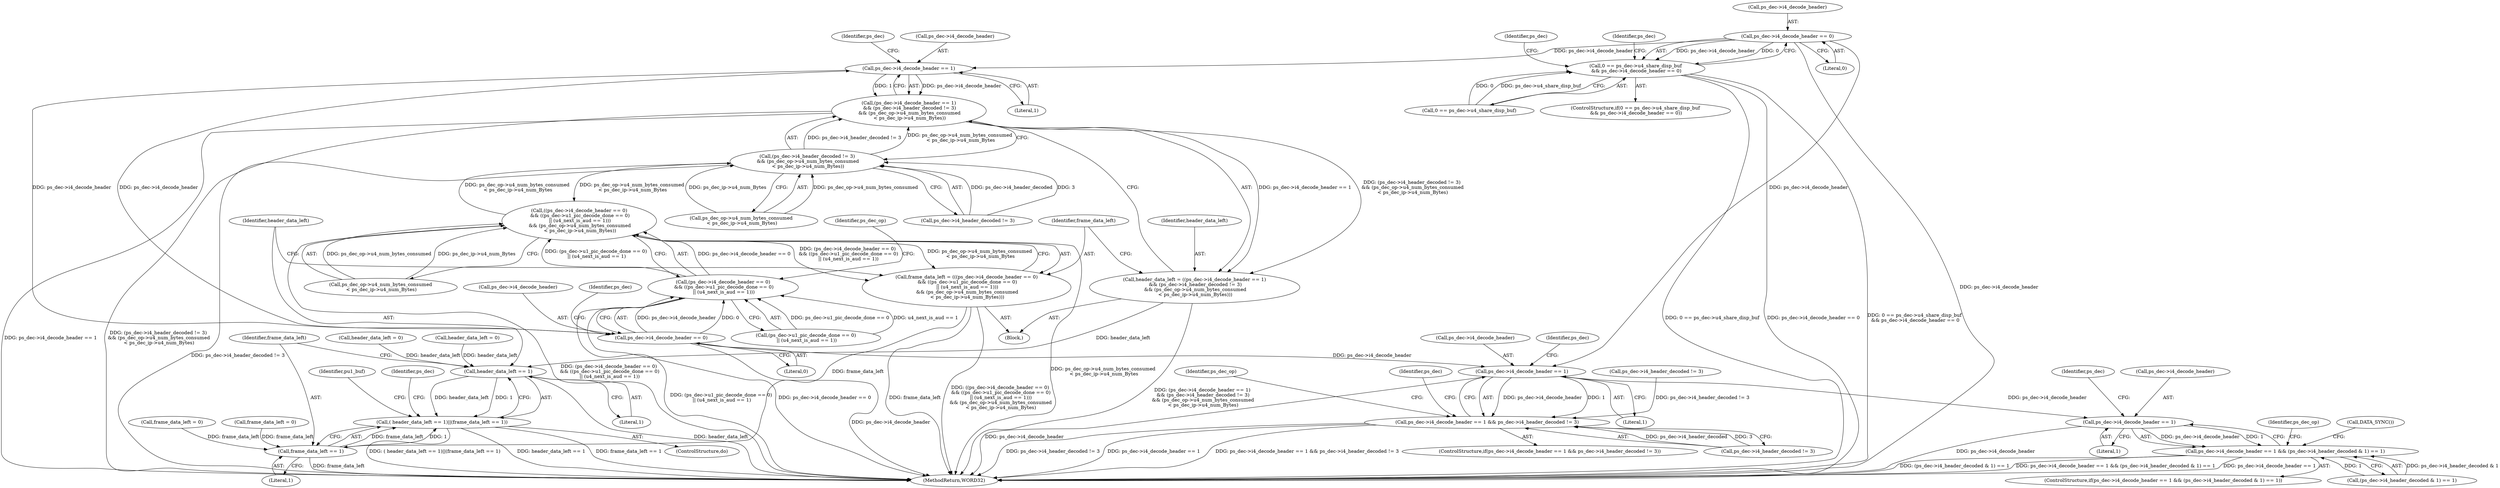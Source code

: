 digraph "0_Android_33ef7de9ddc8ea7eb9cbc440d1cf89957a0c267b@pointer" {
"1000361" [label="(Call,ps_dec->i4_decode_header == 0)"];
"1000355" [label="(Call,0 == ps_dec->u4_share_disp_buf\n && ps_dec->i4_decode_header == 0)"];
"1001422" [label="(Call,ps_dec->i4_decode_header == 1)"];
"1001421" [label="(Call,(ps_dec->i4_decode_header == 1)\n && (ps_dec->i4_header_decoded != 3)\n && (ps_dec_op->u4_num_bytes_consumed\n < ps_dec_ip->u4_num_Bytes))"];
"1001419" [label="(Call,header_data_left = ((ps_dec->i4_decode_header == 1)\n && (ps_dec->i4_header_decoded != 3)\n && (ps_dec_op->u4_num_bytes_consumed\n < ps_dec_ip->u4_num_Bytes)))"];
"1001466" [label="(Call,header_data_left == 1)"];
"1001465" [label="(Call,( header_data_left == 1)||(frame_data_left == 1))"];
"1001444" [label="(Call,ps_dec->i4_decode_header == 0)"];
"1001443" [label="(Call,(ps_dec->i4_decode_header == 0)\n && ((ps_dec->u1_pic_decode_done == 0)\n || (u4_next_is_aud == 1)))"];
"1001442" [label="(Call,((ps_dec->i4_decode_header == 0)\n && ((ps_dec->u1_pic_decode_done == 0)\n || (u4_next_is_aud == 1)))\n && (ps_dec_op->u4_num_bytes_consumed\n < ps_dec_ip->u4_num_Bytes))"];
"1001427" [label="(Call,(ps_dec->i4_header_decoded != 3)\n && (ps_dec_op->u4_num_bytes_consumed\n < ps_dec_ip->u4_num_Bytes))"];
"1001440" [label="(Call,frame_data_left = (((ps_dec->i4_decode_header == 0)\n && ((ps_dec->u1_pic_decode_done == 0)\n || (u4_next_is_aud == 1)))\n && (ps_dec_op->u4_num_bytes_consumed\n < ps_dec_ip->u4_num_Bytes)))"];
"1001469" [label="(Call,frame_data_left == 1)"];
"1001787" [label="(Call,ps_dec->i4_decode_header == 1)"];
"1001786" [label="(Call,ps_dec->i4_decode_header == 1 && ps_dec->i4_header_decoded != 3)"];
"1002124" [label="(Call,ps_dec->i4_decode_header == 1)"];
"1002123" [label="(Call,ps_dec->i4_decode_header == 1 && (ps_dec->i4_header_decoded & 1) == 1)"];
"1001772" [label="(Call,ps_dec->i4_header_decoded != 3)"];
"1001430" [label="(Identifier,ps_dec)"];
"1001422" [label="(Call,ps_dec->i4_decode_header == 1)"];
"1001465" [label="(Call,( header_data_left == 1)||(frame_data_left == 1))"];
"1001788" [label="(Call,ps_dec->i4_decode_header)"];
"1001792" [label="(Call,ps_dec->i4_header_decoded != 3)"];
"1001428" [label="(Call,ps_dec->i4_header_decoded != 3)"];
"1001280" [label="(Call,frame_data_left = 0)"];
"1001476" [label="(Identifier,ps_dec)"];
"1002132" [label="(Identifier,ps_dec)"];
"1002128" [label="(Literal,1)"];
"1000355" [label="(Call,0 == ps_dec->u4_share_disp_buf\n && ps_dec->i4_decode_header == 0)"];
"1001785" [label="(ControlStructure,if(ps_dec->i4_decode_header == 1 && ps_dec->i4_header_decoded != 3))"];
"1002122" [label="(ControlStructure,if(ps_dec->i4_decode_header == 1 && (ps_dec->i4_header_decoded & 1) == 1))"];
"1001421" [label="(Call,(ps_dec->i4_decode_header == 1)\n && (ps_dec->i4_header_decoded != 3)\n && (ps_dec_op->u4_num_bytes_consumed\n < ps_dec_ip->u4_num_Bytes))"];
"1001442" [label="(Call,((ps_dec->i4_decode_header == 0)\n && ((ps_dec->u1_pic_decode_done == 0)\n || (u4_next_is_aud == 1)))\n && (ps_dec_op->u4_num_bytes_consumed\n < ps_dec_ip->u4_num_Bytes))"];
"1000975" [label="(ControlStructure,do)"];
"1000458" [label="(Identifier,ps_dec)"];
"1001471" [label="(Literal,1)"];
"1000200" [label="(Call,frame_data_left = 0)"];
"1001423" [label="(Call,ps_dec->i4_decode_header)"];
"1000361" [label="(Call,ps_dec->i4_decode_header == 0)"];
"1000354" [label="(ControlStructure,if(0 == ps_dec->u4_share_disp_buf\n && ps_dec->i4_decode_header == 0))"];
"1002125" [label="(Call,ps_dec->i4_decode_header)"];
"1000372" [label="(Identifier,ps_dec)"];
"1001433" [label="(Call,ps_dec_op->u4_num_bytes_consumed\n < ps_dec_ip->u4_num_Bytes)"];
"1001791" [label="(Literal,1)"];
"1001441" [label="(Identifier,frame_data_left)"];
"1001458" [label="(Call,ps_dec_op->u4_num_bytes_consumed\n < ps_dec_ip->u4_num_Bytes)"];
"1001787" [label="(Call,ps_dec->i4_decode_header == 1)"];
"1001794" [label="(Identifier,ps_dec)"];
"1002129" [label="(Call,(ps_dec->i4_header_decoded & 1) == 1)"];
"1001800" [label="(Identifier,ps_dec_op)"];
"1001466" [label="(Call,header_data_left == 1)"];
"1001283" [label="(Call,header_data_left = 0)"];
"1001448" [label="(Literal,0)"];
"1001426" [label="(Literal,1)"];
"1001440" [label="(Call,frame_data_left = (((ps_dec->i4_decode_header == 0)\n && ((ps_dec->u1_pic_decode_done == 0)\n || (u4_next_is_aud == 1)))\n && (ps_dec_op->u4_num_bytes_consumed\n < ps_dec_ip->u4_num_Bytes)))"];
"1002139" [label="(Identifier,ps_dec_op)"];
"1001443" [label="(Call,(ps_dec->i4_decode_header == 0)\n && ((ps_dec->u1_pic_decode_done == 0)\n || (u4_next_is_aud == 1)))"];
"1001420" [label="(Identifier,header_data_left)"];
"1002123" [label="(Call,ps_dec->i4_decode_header == 1 && (ps_dec->i4_header_decoded & 1) == 1)"];
"1000362" [label="(Call,ps_dec->i4_decode_header)"];
"1000979" [label="(Identifier,pu1_buf)"];
"1001445" [label="(Call,ps_dec->i4_decode_header)"];
"1001460" [label="(Identifier,ps_dec_op)"];
"1001468" [label="(Literal,1)"];
"1001419" [label="(Call,header_data_left = ((ps_dec->i4_decode_header == 1)\n && (ps_dec->i4_header_decoded != 3)\n && (ps_dec_op->u4_num_bytes_consumed\n < ps_dec_ip->u4_num_Bytes)))"];
"1001470" [label="(Identifier,frame_data_left)"];
"1001452" [label="(Identifier,ps_dec)"];
"1001469" [label="(Call,frame_data_left == 1)"];
"1002124" [label="(Call,ps_dec->i4_decode_header == 1)"];
"1001427" [label="(Call,(ps_dec->i4_header_decoded != 3)\n && (ps_dec_op->u4_num_bytes_consumed\n < ps_dec_ip->u4_num_Bytes))"];
"1001444" [label="(Call,ps_dec->i4_decode_header == 0)"];
"1001467" [label="(Identifier,header_data_left)"];
"1001807" [label="(Identifier,ps_dec)"];
"1002178" [label="(Call,DATA_SYNC())"];
"1001786" [label="(Call,ps_dec->i4_decode_header == 1 && ps_dec->i4_header_decoded != 3)"];
"1001449" [label="(Call,(ps_dec->u1_pic_decode_done == 0)\n || (u4_next_is_aud == 1))"];
"1000196" [label="(Call,header_data_left = 0)"];
"1000976" [label="(Block,)"];
"1000365" [label="(Literal,0)"];
"1000356" [label="(Call,0 == ps_dec->u4_share_disp_buf)"];
"1002186" [label="(MethodReturn,WORD32)"];
"1000361" -> "1000355"  [label="AST: "];
"1000361" -> "1000365"  [label="CFG: "];
"1000362" -> "1000361"  [label="AST: "];
"1000365" -> "1000361"  [label="AST: "];
"1000355" -> "1000361"  [label="CFG: "];
"1000361" -> "1002186"  [label="DDG: ps_dec->i4_decode_header"];
"1000361" -> "1000355"  [label="DDG: ps_dec->i4_decode_header"];
"1000361" -> "1000355"  [label="DDG: 0"];
"1000361" -> "1001422"  [label="DDG: ps_dec->i4_decode_header"];
"1000361" -> "1001787"  [label="DDG: ps_dec->i4_decode_header"];
"1000355" -> "1000354"  [label="AST: "];
"1000355" -> "1000356"  [label="CFG: "];
"1000356" -> "1000355"  [label="AST: "];
"1000372" -> "1000355"  [label="CFG: "];
"1000458" -> "1000355"  [label="CFG: "];
"1000355" -> "1002186"  [label="DDG: 0 == ps_dec->u4_share_disp_buf"];
"1000355" -> "1002186"  [label="DDG: ps_dec->i4_decode_header == 0"];
"1000355" -> "1002186"  [label="DDG: 0 == ps_dec->u4_share_disp_buf\n && ps_dec->i4_decode_header == 0"];
"1000356" -> "1000355"  [label="DDG: 0"];
"1000356" -> "1000355"  [label="DDG: ps_dec->u4_share_disp_buf"];
"1001422" -> "1001421"  [label="AST: "];
"1001422" -> "1001426"  [label="CFG: "];
"1001423" -> "1001422"  [label="AST: "];
"1001426" -> "1001422"  [label="AST: "];
"1001430" -> "1001422"  [label="CFG: "];
"1001421" -> "1001422"  [label="CFG: "];
"1001422" -> "1001421"  [label="DDG: ps_dec->i4_decode_header"];
"1001422" -> "1001421"  [label="DDG: 1"];
"1001444" -> "1001422"  [label="DDG: ps_dec->i4_decode_header"];
"1001422" -> "1001444"  [label="DDG: ps_dec->i4_decode_header"];
"1001421" -> "1001419"  [label="AST: "];
"1001421" -> "1001427"  [label="CFG: "];
"1001427" -> "1001421"  [label="AST: "];
"1001419" -> "1001421"  [label="CFG: "];
"1001421" -> "1002186"  [label="DDG: ps_dec->i4_decode_header == 1"];
"1001421" -> "1002186"  [label="DDG: (ps_dec->i4_header_decoded != 3)\n && (ps_dec_op->u4_num_bytes_consumed\n < ps_dec_ip->u4_num_Bytes)"];
"1001421" -> "1001419"  [label="DDG: ps_dec->i4_decode_header == 1"];
"1001421" -> "1001419"  [label="DDG: (ps_dec->i4_header_decoded != 3)\n && (ps_dec_op->u4_num_bytes_consumed\n < ps_dec_ip->u4_num_Bytes)"];
"1001427" -> "1001421"  [label="DDG: ps_dec->i4_header_decoded != 3"];
"1001427" -> "1001421"  [label="DDG: ps_dec_op->u4_num_bytes_consumed\n < ps_dec_ip->u4_num_Bytes"];
"1001419" -> "1000976"  [label="AST: "];
"1001420" -> "1001419"  [label="AST: "];
"1001441" -> "1001419"  [label="CFG: "];
"1001419" -> "1002186"  [label="DDG: (ps_dec->i4_decode_header == 1)\n && (ps_dec->i4_header_decoded != 3)\n && (ps_dec_op->u4_num_bytes_consumed\n < ps_dec_ip->u4_num_Bytes)"];
"1001419" -> "1001466"  [label="DDG: header_data_left"];
"1001466" -> "1001465"  [label="AST: "];
"1001466" -> "1001468"  [label="CFG: "];
"1001467" -> "1001466"  [label="AST: "];
"1001468" -> "1001466"  [label="AST: "];
"1001470" -> "1001466"  [label="CFG: "];
"1001465" -> "1001466"  [label="CFG: "];
"1001466" -> "1002186"  [label="DDG: header_data_left"];
"1001466" -> "1001465"  [label="DDG: header_data_left"];
"1001466" -> "1001465"  [label="DDG: 1"];
"1000196" -> "1001466"  [label="DDG: header_data_left"];
"1001283" -> "1001466"  [label="DDG: header_data_left"];
"1001465" -> "1000975"  [label="AST: "];
"1001465" -> "1001469"  [label="CFG: "];
"1001469" -> "1001465"  [label="AST: "];
"1000979" -> "1001465"  [label="CFG: "];
"1001476" -> "1001465"  [label="CFG: "];
"1001465" -> "1002186"  [label="DDG: header_data_left == 1"];
"1001465" -> "1002186"  [label="DDG: frame_data_left == 1"];
"1001465" -> "1002186"  [label="DDG: ( header_data_left == 1)||(frame_data_left == 1)"];
"1001469" -> "1001465"  [label="DDG: frame_data_left"];
"1001469" -> "1001465"  [label="DDG: 1"];
"1001444" -> "1001443"  [label="AST: "];
"1001444" -> "1001448"  [label="CFG: "];
"1001445" -> "1001444"  [label="AST: "];
"1001448" -> "1001444"  [label="AST: "];
"1001452" -> "1001444"  [label="CFG: "];
"1001443" -> "1001444"  [label="CFG: "];
"1001444" -> "1002186"  [label="DDG: ps_dec->i4_decode_header"];
"1001444" -> "1001443"  [label="DDG: ps_dec->i4_decode_header"];
"1001444" -> "1001443"  [label="DDG: 0"];
"1001444" -> "1001787"  [label="DDG: ps_dec->i4_decode_header"];
"1001443" -> "1001442"  [label="AST: "];
"1001443" -> "1001449"  [label="CFG: "];
"1001449" -> "1001443"  [label="AST: "];
"1001460" -> "1001443"  [label="CFG: "];
"1001442" -> "1001443"  [label="CFG: "];
"1001443" -> "1002186"  [label="DDG: (ps_dec->u1_pic_decode_done == 0)\n || (u4_next_is_aud == 1)"];
"1001443" -> "1002186"  [label="DDG: ps_dec->i4_decode_header == 0"];
"1001443" -> "1001442"  [label="DDG: ps_dec->i4_decode_header == 0"];
"1001443" -> "1001442"  [label="DDG: (ps_dec->u1_pic_decode_done == 0)\n || (u4_next_is_aud == 1)"];
"1001449" -> "1001443"  [label="DDG: ps_dec->u1_pic_decode_done == 0"];
"1001449" -> "1001443"  [label="DDG: u4_next_is_aud == 1"];
"1001442" -> "1001440"  [label="AST: "];
"1001442" -> "1001458"  [label="CFG: "];
"1001458" -> "1001442"  [label="AST: "];
"1001440" -> "1001442"  [label="CFG: "];
"1001442" -> "1002186"  [label="DDG: ps_dec_op->u4_num_bytes_consumed\n < ps_dec_ip->u4_num_Bytes"];
"1001442" -> "1002186"  [label="DDG: (ps_dec->i4_decode_header == 0)\n && ((ps_dec->u1_pic_decode_done == 0)\n || (u4_next_is_aud == 1))"];
"1001442" -> "1001427"  [label="DDG: ps_dec_op->u4_num_bytes_consumed\n < ps_dec_ip->u4_num_Bytes"];
"1001442" -> "1001440"  [label="DDG: (ps_dec->i4_decode_header == 0)\n && ((ps_dec->u1_pic_decode_done == 0)\n || (u4_next_is_aud == 1))"];
"1001442" -> "1001440"  [label="DDG: ps_dec_op->u4_num_bytes_consumed\n < ps_dec_ip->u4_num_Bytes"];
"1001458" -> "1001442"  [label="DDG: ps_dec_op->u4_num_bytes_consumed"];
"1001458" -> "1001442"  [label="DDG: ps_dec_ip->u4_num_Bytes"];
"1001427" -> "1001442"  [label="DDG: ps_dec_op->u4_num_bytes_consumed\n < ps_dec_ip->u4_num_Bytes"];
"1001427" -> "1001428"  [label="CFG: "];
"1001427" -> "1001433"  [label="CFG: "];
"1001428" -> "1001427"  [label="AST: "];
"1001433" -> "1001427"  [label="AST: "];
"1001427" -> "1002186"  [label="DDG: ps_dec->i4_header_decoded != 3"];
"1001428" -> "1001427"  [label="DDG: ps_dec->i4_header_decoded"];
"1001428" -> "1001427"  [label="DDG: 3"];
"1001433" -> "1001427"  [label="DDG: ps_dec_op->u4_num_bytes_consumed"];
"1001433" -> "1001427"  [label="DDG: ps_dec_ip->u4_num_Bytes"];
"1001440" -> "1000976"  [label="AST: "];
"1001441" -> "1001440"  [label="AST: "];
"1001467" -> "1001440"  [label="CFG: "];
"1001440" -> "1002186"  [label="DDG: ((ps_dec->i4_decode_header == 0)\n && ((ps_dec->u1_pic_decode_done == 0)\n || (u4_next_is_aud == 1)))\n && (ps_dec_op->u4_num_bytes_consumed\n < ps_dec_ip->u4_num_Bytes)"];
"1001440" -> "1002186"  [label="DDG: frame_data_left"];
"1001440" -> "1001469"  [label="DDG: frame_data_left"];
"1001469" -> "1001471"  [label="CFG: "];
"1001470" -> "1001469"  [label="AST: "];
"1001471" -> "1001469"  [label="AST: "];
"1001469" -> "1002186"  [label="DDG: frame_data_left"];
"1000200" -> "1001469"  [label="DDG: frame_data_left"];
"1001280" -> "1001469"  [label="DDG: frame_data_left"];
"1001787" -> "1001786"  [label="AST: "];
"1001787" -> "1001791"  [label="CFG: "];
"1001788" -> "1001787"  [label="AST: "];
"1001791" -> "1001787"  [label="AST: "];
"1001794" -> "1001787"  [label="CFG: "];
"1001786" -> "1001787"  [label="CFG: "];
"1001787" -> "1002186"  [label="DDG: ps_dec->i4_decode_header"];
"1001787" -> "1001786"  [label="DDG: ps_dec->i4_decode_header"];
"1001787" -> "1001786"  [label="DDG: 1"];
"1001787" -> "1002124"  [label="DDG: ps_dec->i4_decode_header"];
"1001786" -> "1001785"  [label="AST: "];
"1001786" -> "1001792"  [label="CFG: "];
"1001792" -> "1001786"  [label="AST: "];
"1001800" -> "1001786"  [label="CFG: "];
"1001807" -> "1001786"  [label="CFG: "];
"1001786" -> "1002186"  [label="DDG: ps_dec->i4_decode_header == 1 && ps_dec->i4_header_decoded != 3"];
"1001786" -> "1002186"  [label="DDG: ps_dec->i4_header_decoded != 3"];
"1001786" -> "1002186"  [label="DDG: ps_dec->i4_decode_header == 1"];
"1001792" -> "1001786"  [label="DDG: ps_dec->i4_header_decoded"];
"1001792" -> "1001786"  [label="DDG: 3"];
"1001772" -> "1001786"  [label="DDG: ps_dec->i4_header_decoded != 3"];
"1002124" -> "1002123"  [label="AST: "];
"1002124" -> "1002128"  [label="CFG: "];
"1002125" -> "1002124"  [label="AST: "];
"1002128" -> "1002124"  [label="AST: "];
"1002132" -> "1002124"  [label="CFG: "];
"1002123" -> "1002124"  [label="CFG: "];
"1002124" -> "1002186"  [label="DDG: ps_dec->i4_decode_header"];
"1002124" -> "1002123"  [label="DDG: ps_dec->i4_decode_header"];
"1002124" -> "1002123"  [label="DDG: 1"];
"1002123" -> "1002122"  [label="AST: "];
"1002123" -> "1002129"  [label="CFG: "];
"1002129" -> "1002123"  [label="AST: "];
"1002139" -> "1002123"  [label="CFG: "];
"1002178" -> "1002123"  [label="CFG: "];
"1002123" -> "1002186"  [label="DDG: ps_dec->i4_decode_header == 1"];
"1002123" -> "1002186"  [label="DDG: (ps_dec->i4_header_decoded & 1) == 1"];
"1002123" -> "1002186"  [label="DDG: ps_dec->i4_decode_header == 1 && (ps_dec->i4_header_decoded & 1) == 1"];
"1002129" -> "1002123"  [label="DDG: ps_dec->i4_header_decoded & 1"];
"1002129" -> "1002123"  [label="DDG: 1"];
}
